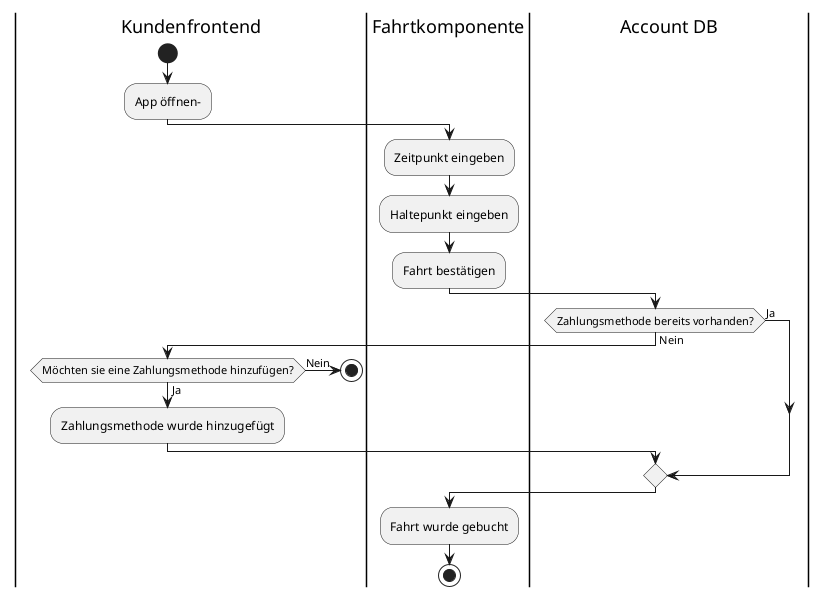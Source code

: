 @startuml
'https://plantuml.com/activity-diagram-beta
'Kunde bucht für eine andere Person eine Fahrt.
|Kundenfrontend|
start
-App öffnen-
|Fahrtkomponente|
-Zeitpunkt eingeben
-Haltepunkt eingeben
-Fahrt bestätigen

|Account DB|
if (Zahlungsmethode bereits vorhanden?) is (Ja) then
else (Nein)
|Kundenfrontend|
  if (Möchten sie eine Zahlungsmethode hinzufügen?) is (Ja) then
    :Zahlungsmethode wurde hinzugefügt;
  else (Nein)
    stop
  endif
endif

|Fahrtkomponente|
-Fahrt wurde gebucht
stop

@enduml
